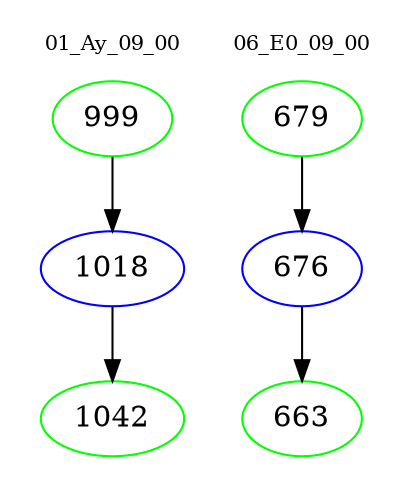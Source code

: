 digraph{
subgraph cluster_0 {
color = white
label = "01_Ay_09_00";
fontsize=10;
T0_999 [label="999", color="green"]
T0_999 -> T0_1018 [color="black"]
T0_1018 [label="1018", color="blue"]
T0_1018 -> T0_1042 [color="black"]
T0_1042 [label="1042", color="green"]
}
subgraph cluster_1 {
color = white
label = "06_E0_09_00";
fontsize=10;
T1_679 [label="679", color="green"]
T1_679 -> T1_676 [color="black"]
T1_676 [label="676", color="blue"]
T1_676 -> T1_663 [color="black"]
T1_663 [label="663", color="green"]
}
}
